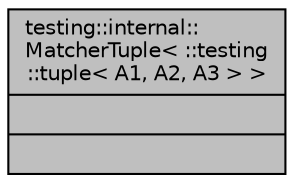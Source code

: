 digraph "testing::internal::MatcherTuple&lt; ::testing::tuple&lt; A1, A2, A3 &gt; &gt;"
{
  edge [fontname="Helvetica",fontsize="10",labelfontname="Helvetica",labelfontsize="10"];
  node [fontname="Helvetica",fontsize="10",shape=record];
  Node1 [label="{testing::internal::\lMatcherTuple\< ::testing\l::tuple\< A1, A2, A3 \> \>\n||}",height=0.2,width=0.4,color="black", fillcolor="grey75", style="filled", fontcolor="black"];
}
